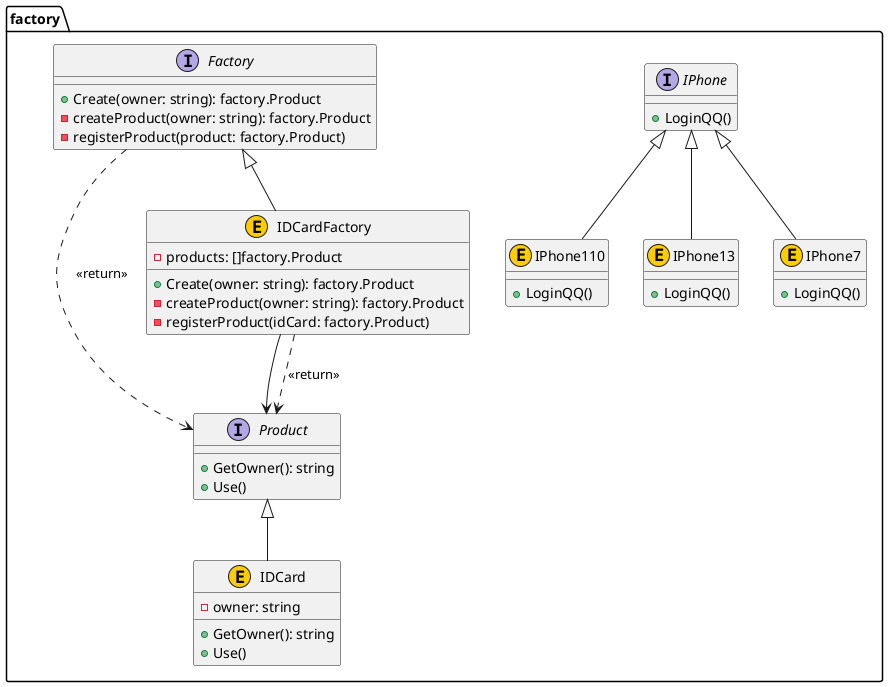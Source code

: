 @startuml

package "factory" {
	interface "Factory" as factory.Factory {
		+Create(owner: string): factory.Product
		-createProduct(owner: string): factory.Product
		-registerProduct(product: factory.Product)
	}
}


	factory.Factory ..> factory.Product : <<return>> 

package "factory" {
	class "IDCard" as factory.IDCard <<E,#FFCC00>> {
		-owner: string
		+GetOwner(): string
		+Use()
	}
}



package "factory" {
	class "IDCardFactory" as factory.IDCardFactory <<E,#FFCC00>> {
		-products: []factory.Product
		+Create(owner: string): factory.Product
		-createProduct(owner: string): factory.Product
		-registerProduct(idCard: factory.Product)
	}
}

	factory.IDCardFactory --> factory.Product

	factory.IDCardFactory ..> factory.Product : <<return>> 

package "factory" {
	interface "IPhone" as factory.IPhone {
		+LoginQQ()
	}
}



package "factory" {
	class "IPhone110" as factory.IPhone110 <<E,#FFCC00>> {
		+LoginQQ()
	}
}



package "factory" {
	class "IPhone13" as factory.IPhone13 <<E,#FFCC00>> {
		+LoginQQ()
	}
}



package "factory" {
	class "IPhone7" as factory.IPhone7 <<E,#FFCC00>> {
		+LoginQQ()
	}
}



package "factory" {
	interface "Product" as factory.Product {
		+GetOwner(): string
		+Use()
	}
}



	factory.IDCard -up-|> factory.Product
	factory.IDCardFactory -up-|> factory.Factory
	factory.IPhone110 -up-|> factory.IPhone
	factory.IPhone13 -up-|> factory.IPhone
	factory.IPhone7 -up-|> factory.IPhone


@enduml
